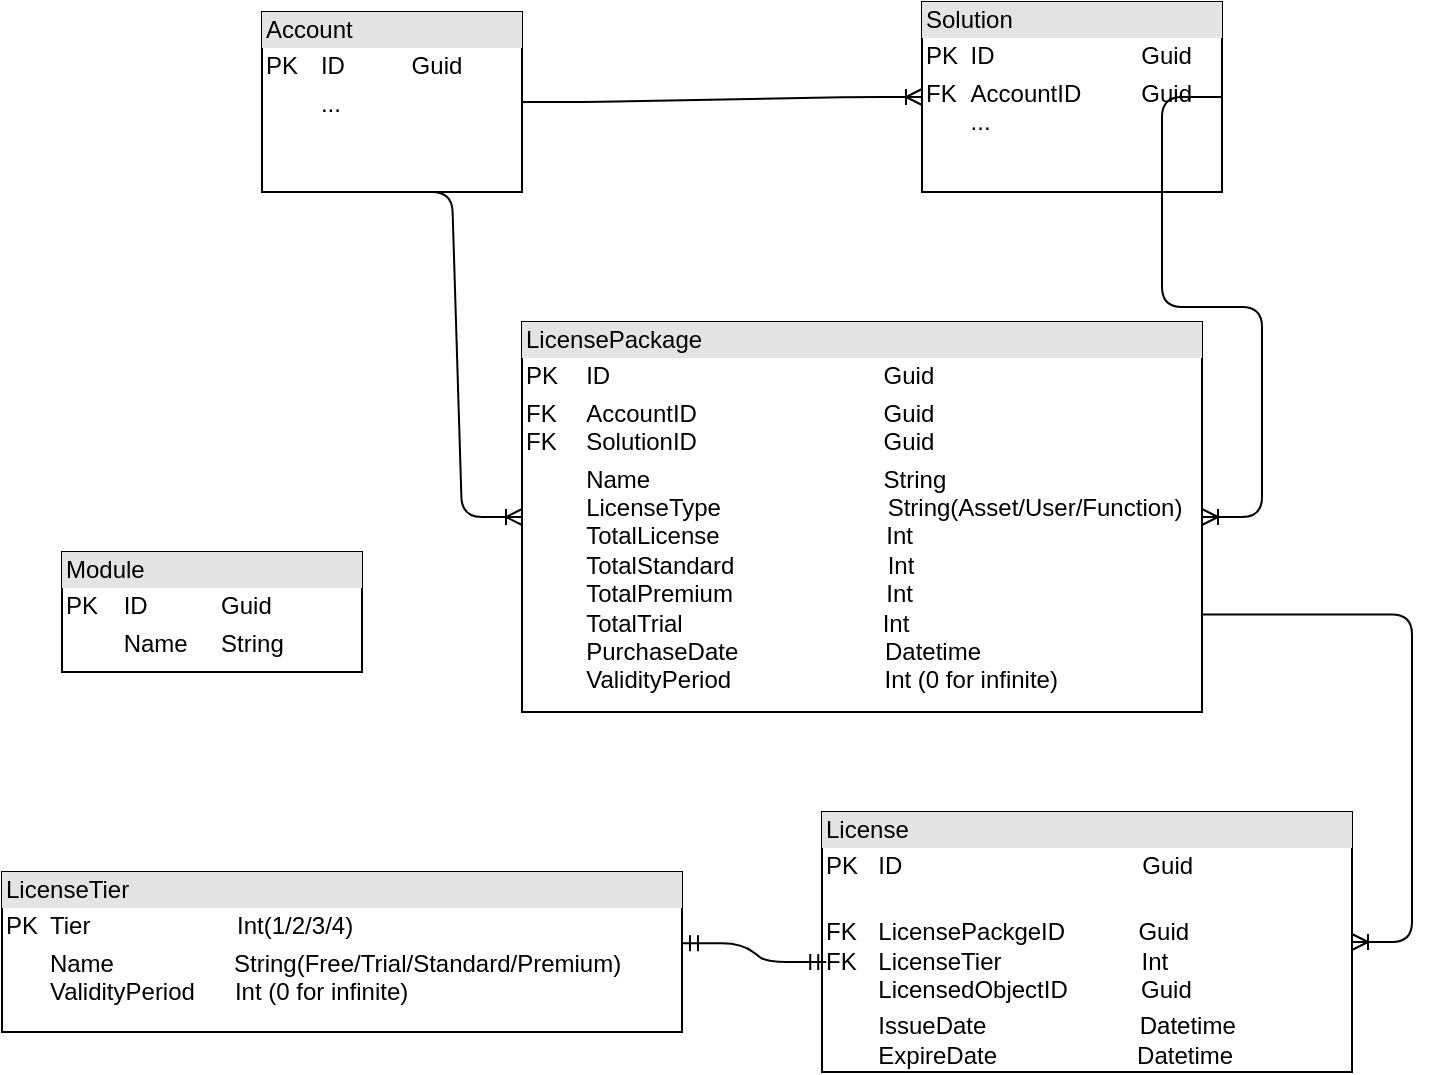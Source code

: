 <mxfile version="10.6.6" type="github"><diagram id="KSxbOmOcH6mmjFgYZ03I" name="Physical Data Model"><mxGraphModel dx="1390" dy="742" grid="1" gridSize="10" guides="1" tooltips="1" connect="1" arrows="1" fold="1" page="1" pageScale="1" pageWidth="850" pageHeight="1100" math="0" shadow="0"><root><mxCell id="0"/><mxCell id="1" parent="0"/><mxCell id="JpbKDBB_kq2TJx9W7iRS-8" value="&lt;div style=&quot;box-sizing: border-box ; width: 100% ; background: #e4e4e4 ; padding: 2px&quot;&gt;LicensePackage&lt;br&gt;&lt;/div&gt;&lt;table style=&quot;width: 100% ; font-size: 1em&quot; cellpadding=&quot;2&quot; cellspacing=&quot;0&quot;&gt;&lt;tbody&gt;&lt;tr&gt;&lt;td&gt;PK&lt;/td&gt;&lt;td&gt;ID&amp;nbsp; &amp;nbsp; &amp;nbsp; &amp;nbsp; &amp;nbsp; &amp;nbsp; &amp;nbsp; &amp;nbsp; &amp;nbsp; &amp;nbsp; &amp;nbsp; &amp;nbsp; &amp;nbsp; &amp;nbsp; &amp;nbsp; &amp;nbsp; &amp;nbsp; &amp;nbsp; &amp;nbsp; &amp;nbsp; &amp;nbsp;Guid&lt;br&gt;&lt;/td&gt;&lt;/tr&gt;&lt;tr&gt;&lt;td&gt;FK&amp;nbsp; &amp;nbsp;&lt;br&gt;FK&lt;br&gt;&lt;/td&gt;&lt;td&gt;AccountID&amp;nbsp; &amp;nbsp; &amp;nbsp; &amp;nbsp; &amp;nbsp; &amp;nbsp; &amp;nbsp; &amp;nbsp; &amp;nbsp; &amp;nbsp; &amp;nbsp; &amp;nbsp; &amp;nbsp; &amp;nbsp; Guid&lt;br&gt;SolutionID&amp;nbsp; &amp;nbsp; &amp;nbsp; &amp;nbsp; &amp;nbsp; &amp;nbsp; &amp;nbsp; &amp;nbsp; &amp;nbsp; &amp;nbsp; &amp;nbsp; &amp;nbsp; &amp;nbsp; &amp;nbsp; Guid&lt;br&gt;&lt;/td&gt;&lt;/tr&gt;&lt;tr&gt;&lt;td&gt;&lt;/td&gt;&lt;td&gt;Name&amp;nbsp; &amp;nbsp; &amp;nbsp; &amp;nbsp; &amp;nbsp; &amp;nbsp; &amp;nbsp; &amp;nbsp; &amp;nbsp; &amp;nbsp; &amp;nbsp; &amp;nbsp; &amp;nbsp; &amp;nbsp; &amp;nbsp; &amp;nbsp; &amp;nbsp; &amp;nbsp;String&lt;br&gt;LicenseType&amp;nbsp; &amp;nbsp; &amp;nbsp; &amp;nbsp; &amp;nbsp; &amp;nbsp; &amp;nbsp; &amp;nbsp; &amp;nbsp; &amp;nbsp; &amp;nbsp; &amp;nbsp; &amp;nbsp;String(Asset/User/Function)&lt;br&gt;TotalLicense&amp;nbsp; &amp;nbsp; &amp;nbsp; &amp;nbsp; &amp;nbsp; &amp;nbsp; &amp;nbsp; &amp;nbsp; &amp;nbsp; &amp;nbsp; &amp;nbsp; &amp;nbsp; &amp;nbsp;Int&lt;br&gt;TotalStandard&amp;nbsp; &amp;nbsp; &amp;nbsp; &amp;nbsp; &amp;nbsp; &amp;nbsp; &amp;nbsp; &amp;nbsp; &amp;nbsp; &amp;nbsp; &amp;nbsp; &amp;nbsp;Int&lt;br&gt;TotalPremium&amp;nbsp; &amp;nbsp; &amp;nbsp; &amp;nbsp; &amp;nbsp; &amp;nbsp; &amp;nbsp; &amp;nbsp; &amp;nbsp; &amp;nbsp; &amp;nbsp; &amp;nbsp;Int&lt;br&gt;TotalTrial&amp;nbsp; &amp;nbsp; &amp;nbsp; &amp;nbsp; &amp;nbsp; &amp;nbsp; &amp;nbsp; &amp;nbsp; &amp;nbsp; &amp;nbsp; &amp;nbsp; &amp;nbsp; &amp;nbsp; &amp;nbsp; &amp;nbsp; Int&lt;br&gt;PurchaseDate&amp;nbsp; &amp;nbsp; &amp;nbsp; &amp;nbsp; &amp;nbsp; &amp;nbsp; &amp;nbsp; &amp;nbsp; &amp;nbsp; &amp;nbsp; &amp;nbsp; Datetime&lt;br&gt;ValidityPeriod&amp;nbsp; &amp;nbsp; &amp;nbsp; &amp;nbsp; &amp;nbsp; &amp;nbsp; &amp;nbsp; &amp;nbsp; &amp;nbsp; &amp;nbsp; &amp;nbsp; &amp;nbsp;Int (0 for infinite)&lt;br&gt;&lt;br&gt;&lt;br&gt;&lt;br&gt;&lt;br&gt;&lt;/td&gt;&lt;/tr&gt;&lt;/tbody&gt;&lt;/table&gt;" style="verticalAlign=top;align=left;overflow=fill;html=1;" vertex="1" parent="1"><mxGeometry x="320" y="285" width="340" height="195" as="geometry"/></mxCell><mxCell id="ixGIHUXid6AagIPGlyrk-13" value="&lt;div style=&quot;box-sizing: border-box ; width: 100% ; background: #e4e4e4 ; padding: 2px&quot;&gt;License&lt;br&gt;&lt;/div&gt;&lt;table style=&quot;width: 100% ; font-size: 1em&quot; cellpadding=&quot;2&quot; cellspacing=&quot;0&quot;&gt;&lt;tbody&gt;&lt;tr&gt;&lt;td&gt;PK&lt;/td&gt;&lt;td&gt;ID&amp;nbsp; &amp;nbsp; &amp;nbsp; &amp;nbsp; &amp;nbsp; &amp;nbsp; &amp;nbsp; &amp;nbsp; &amp;nbsp; &amp;nbsp; &amp;nbsp; &amp;nbsp; &amp;nbsp; &amp;nbsp; &amp;nbsp; &amp;nbsp; &amp;nbsp; &amp;nbsp; Guid&lt;br&gt;&lt;/td&gt;&lt;/tr&gt;&lt;tr&gt;&lt;td&gt;FK&lt;br&gt;FK&lt;/td&gt;&lt;td&gt;&lt;br&gt;LicensePackgeID&amp;nbsp; &amp;nbsp; &amp;nbsp; &amp;nbsp; &amp;nbsp; &amp;nbsp;Guid&lt;br&gt;LicenseTier&amp;nbsp; &amp;nbsp; &amp;nbsp; &amp;nbsp; &amp;nbsp; &amp;nbsp; &amp;nbsp; &amp;nbsp; &amp;nbsp; &amp;nbsp; &amp;nbsp;Int&lt;br&gt;LicensedObjectID&amp;nbsp; &amp;nbsp; &amp;nbsp; &amp;nbsp; &amp;nbsp; &amp;nbsp;Guid&lt;br&gt;&lt;/td&gt;&lt;/tr&gt;&lt;tr&gt;&lt;td&gt;&lt;br&gt;&lt;/td&gt;&lt;td&gt;IssueDate&amp;nbsp; &amp;nbsp; &amp;nbsp; &amp;nbsp; &amp;nbsp; &amp;nbsp; &amp;nbsp; &amp;nbsp; &amp;nbsp; &amp;nbsp; &amp;nbsp; &amp;nbsp;Datetime&lt;br&gt;ExpireDate&amp;nbsp; &amp;nbsp; &amp;nbsp; &amp;nbsp; &amp;nbsp; &amp;nbsp; &amp;nbsp; &amp;nbsp; &amp;nbsp; &amp;nbsp; &amp;nbsp;Datetime&lt;br&gt;&lt;br&gt;&lt;br&gt;&lt;br&gt;&lt;br&gt;&lt;/td&gt;&lt;/tr&gt;&lt;/tbody&gt;&lt;/table&gt;" style="verticalAlign=top;align=left;overflow=fill;html=1;" vertex="1" parent="1"><mxGeometry x="470" y="530" width="265" height="130" as="geometry"/></mxCell><mxCell id="ixGIHUXid6AagIPGlyrk-14" value="&lt;div style=&quot;box-sizing: border-box ; width: 100% ; background: #e4e4e4 ; padding: 2px&quot;&gt;Solution&lt;/div&gt;&lt;table style=&quot;width: 100% ; font-size: 1em&quot; cellpadding=&quot;2&quot; cellspacing=&quot;0&quot;&gt;&lt;tbody&gt;&lt;tr&gt;&lt;td&gt;PK&lt;/td&gt;&lt;td&gt;ID&amp;nbsp; &amp;nbsp; &amp;nbsp; &amp;nbsp; &amp;nbsp; &amp;nbsp; &amp;nbsp; &amp;nbsp; &amp;nbsp; &amp;nbsp; &amp;nbsp; Guid&lt;/td&gt;&lt;/tr&gt;&lt;tr&gt;&lt;td&gt;FK&lt;br&gt;&lt;br&gt;&lt;/td&gt;&lt;td&gt;AccountID&amp;nbsp; &amp;nbsp; &amp;nbsp; &amp;nbsp; &amp;nbsp;Guid&lt;br&gt;...&lt;/td&gt;&lt;/tr&gt;&lt;tr&gt;&lt;td&gt;&lt;/td&gt;&lt;td&gt;&lt;br&gt;&lt;br&gt;&lt;/td&gt;&lt;/tr&gt;&lt;/tbody&gt;&lt;/table&gt;" style="verticalAlign=top;align=left;overflow=fill;html=1;" vertex="1" parent="1"><mxGeometry x="520" y="125" width="150" height="95" as="geometry"/></mxCell><mxCell id="ixGIHUXid6AagIPGlyrk-16" value="&lt;div style=&quot;box-sizing: border-box ; width: 100% ; background: #e4e4e4 ; padding: 2px&quot;&gt;Account&lt;/div&gt;&lt;table style=&quot;width: 100% ; font-size: 1em&quot; cellpadding=&quot;2&quot; cellspacing=&quot;0&quot;&gt;&lt;tbody&gt;&lt;tr&gt;&lt;td&gt;PK&lt;/td&gt;&lt;td&gt;ID&amp;nbsp; &amp;nbsp; &amp;nbsp; &amp;nbsp; &amp;nbsp; Guid&lt;/td&gt;&lt;/tr&gt;&lt;tr&gt;&lt;td&gt;&lt;br&gt;&lt;/td&gt;&lt;td&gt;...&lt;/td&gt;&lt;/tr&gt;&lt;tr&gt;&lt;td&gt;&lt;/td&gt;&lt;td&gt;&lt;br&gt;&lt;/td&gt;&lt;/tr&gt;&lt;/tbody&gt;&lt;/table&gt;" style="verticalAlign=top;align=left;overflow=fill;html=1;" vertex="1" parent="1"><mxGeometry x="190" y="130" width="130" height="90" as="geometry"/></mxCell><mxCell id="ixGIHUXid6AagIPGlyrk-19" value="" style="edgeStyle=entityRelationEdgeStyle;fontSize=12;html=1;endArrow=ERoneToMany;exitX=1;exitY=0.5;exitDx=0;exitDy=0;" edge="1" parent="1" source="ixGIHUXid6AagIPGlyrk-16" target="ixGIHUXid6AagIPGlyrk-14"><mxGeometry width="100" height="100" relative="1" as="geometry"><mxPoint x="405" y="740" as="sourcePoint"/><mxPoint x="505" y="640" as="targetPoint"/></mxGeometry></mxCell><mxCell id="ixGIHUXid6AagIPGlyrk-24" value="" style="edgeStyle=entityRelationEdgeStyle;fontSize=12;html=1;endArrow=ERoneToMany;exitX=1;exitY=0.5;exitDx=0;exitDy=0;" edge="1" parent="1" source="ixGIHUXid6AagIPGlyrk-14" target="JpbKDBB_kq2TJx9W7iRS-8"><mxGeometry width="100" height="100" relative="1" as="geometry"><mxPoint x="600" y="305" as="sourcePoint"/><mxPoint x="280" y="505" as="targetPoint"/></mxGeometry></mxCell><mxCell id="ixGIHUXid6AagIPGlyrk-27" value="" style="edgeStyle=entityRelationEdgeStyle;fontSize=12;html=1;endArrow=ERoneToMany;exitX=0.5;exitY=1;exitDx=0;exitDy=0;entryX=0;entryY=0.5;entryDx=0;entryDy=0;" edge="1" parent="1" source="ixGIHUXid6AagIPGlyrk-16" target="JpbKDBB_kq2TJx9W7iRS-8"><mxGeometry width="100" height="100" relative="1" as="geometry"><mxPoint x="180" y="890" as="sourcePoint"/><mxPoint x="280" y="790" as="targetPoint"/></mxGeometry></mxCell><mxCell id="ixGIHUXid6AagIPGlyrk-28" value="" style="edgeStyle=entityRelationEdgeStyle;fontSize=12;html=1;endArrow=ERoneToMany;exitX=1;exitY=0.75;exitDx=0;exitDy=0;" edge="1" parent="1" source="JpbKDBB_kq2TJx9W7iRS-8" target="ixGIHUXid6AagIPGlyrk-13"><mxGeometry width="100" height="100" relative="1" as="geometry"><mxPoint x="190" y="880" as="sourcePoint"/><mxPoint x="290" y="780" as="targetPoint"/></mxGeometry></mxCell><mxCell id="ixGIHUXid6AagIPGlyrk-29" value="&lt;div style=&quot;box-sizing: border-box ; width: 100% ; background: #e4e4e4 ; padding: 2px&quot;&gt;LicenseTier&lt;br&gt;&lt;/div&gt;&lt;table style=&quot;width: 100% ; font-size: 1em&quot; cellpadding=&quot;2&quot; cellspacing=&quot;0&quot;&gt;&lt;tbody&gt;&lt;tr&gt;&lt;td&gt;PK&lt;/td&gt;&lt;td&gt;Tier&amp;nbsp; &amp;nbsp; &amp;nbsp; &amp;nbsp; &amp;nbsp; &amp;nbsp; &amp;nbsp; &amp;nbsp; &amp;nbsp; &amp;nbsp; &amp;nbsp; Int(1/2/3/4)&lt;br&gt;&lt;/td&gt;&lt;/tr&gt;&lt;tr&gt;&lt;td&gt;&lt;br&gt;&lt;/td&gt;&lt;td&gt;Name&amp;nbsp; &amp;nbsp; &amp;nbsp; &amp;nbsp; &amp;nbsp; &amp;nbsp; &amp;nbsp; &amp;nbsp; &amp;nbsp; String(Free/Trial/Standard/Premium)&lt;br&gt;ValidityPeriod&amp;nbsp; &amp;nbsp; &amp;nbsp; Int (0 for infinite)&lt;/td&gt;&lt;/tr&gt;&lt;tr&gt;&lt;td&gt;&lt;/td&gt;&lt;td&gt;&lt;br&gt;&lt;br&gt;&lt;br&gt;&lt;br&gt;&lt;/td&gt;&lt;/tr&gt;&lt;/tbody&gt;&lt;/table&gt;" style="verticalAlign=top;align=left;overflow=fill;html=1;" vertex="1" parent="1"><mxGeometry x="60" y="560" width="340" height="80" as="geometry"/></mxCell><mxCell id="cGQ6ZyAgJR6jzeZ4LdBA-5" value="" style="edgeStyle=entityRelationEdgeStyle;fontSize=12;html=1;endArrow=ERmandOne;startArrow=ERmandOne;entryX=0.008;entryY=0.577;entryDx=0;entryDy=0;entryPerimeter=0;exitX=1;exitY=0.446;exitDx=0;exitDy=0;exitPerimeter=0;" edge="1" parent="1" source="ixGIHUXid6AagIPGlyrk-29" target="ixGIHUXid6AagIPGlyrk-13"><mxGeometry width="100" height="100" relative="1" as="geometry"><mxPoint x="70" y="800" as="sourcePoint"/><mxPoint x="170" y="700" as="targetPoint"/></mxGeometry></mxCell><mxCell id="cGQ6ZyAgJR6jzeZ4LdBA-6" value="&lt;div style=&quot;box-sizing: border-box ; width: 100% ; background: #e4e4e4 ; padding: 2px&quot;&gt;Module&lt;/div&gt;&lt;table style=&quot;width: 100% ; font-size: 1em&quot; cellpadding=&quot;2&quot; cellspacing=&quot;0&quot;&gt;&lt;tbody&gt;&lt;tr&gt;&lt;td&gt;PK&lt;/td&gt;&lt;td&gt;ID&amp;nbsp; &amp;nbsp; &amp;nbsp; &amp;nbsp; &amp;nbsp; &amp;nbsp;Guid&lt;br&gt;&lt;/td&gt;&lt;/tr&gt;&lt;tr&gt;&lt;td&gt;&lt;br&gt;&lt;/td&gt;&lt;td&gt;Name&amp;nbsp; &amp;nbsp; &amp;nbsp;String&lt;br&gt;&lt;br&gt;&lt;/td&gt;&lt;/tr&gt;&lt;tr&gt;&lt;td&gt;&lt;/td&gt;&lt;td&gt;&lt;br&gt;&lt;br&gt;&lt;br&gt;&lt;br&gt;&lt;/td&gt;&lt;/tr&gt;&lt;/tbody&gt;&lt;/table&gt;" style="verticalAlign=top;align=left;overflow=fill;html=1;" vertex="1" parent="1"><mxGeometry x="90" y="400" width="150" height="60" as="geometry"/></mxCell></root></mxGraphModel></diagram><diagram id="Ga2pKfcPRZZUnu-aJ7hj" name="Data Flow Chart"><mxGraphModel dx="1630" dy="742" grid="1" gridSize="10" guides="1" tooltips="1" connect="1" arrows="1" fold="1" page="1" pageScale="1" pageWidth="850" pageHeight="1100" math="0" shadow="0"><root><mxCell id="tUY4tZC0ZSs9ELTS7YR9-0"/><mxCell id="tUY4tZC0ZSs9ELTS7YR9-1" parent="tUY4tZC0ZSs9ELTS7YR9-0"/></root></mxGraphModel></diagram><diagram id="lzik223iiCsrk1k3yCJo" name="Technology Stack"><mxGraphModel dx="1630" dy="742" grid="1" gridSize="10" guides="1" tooltips="1" connect="1" arrows="1" fold="1" page="1" pageScale="1" pageWidth="850" pageHeight="1100" math="0" shadow="0"><root><mxCell id="2TIleIHDlY4YbE7Ja0DV-0"/><mxCell id="2TIleIHDlY4YbE7Ja0DV-1" parent="2TIleIHDlY4YbE7Ja0DV-0"/></root></mxGraphModel></diagram></mxfile>